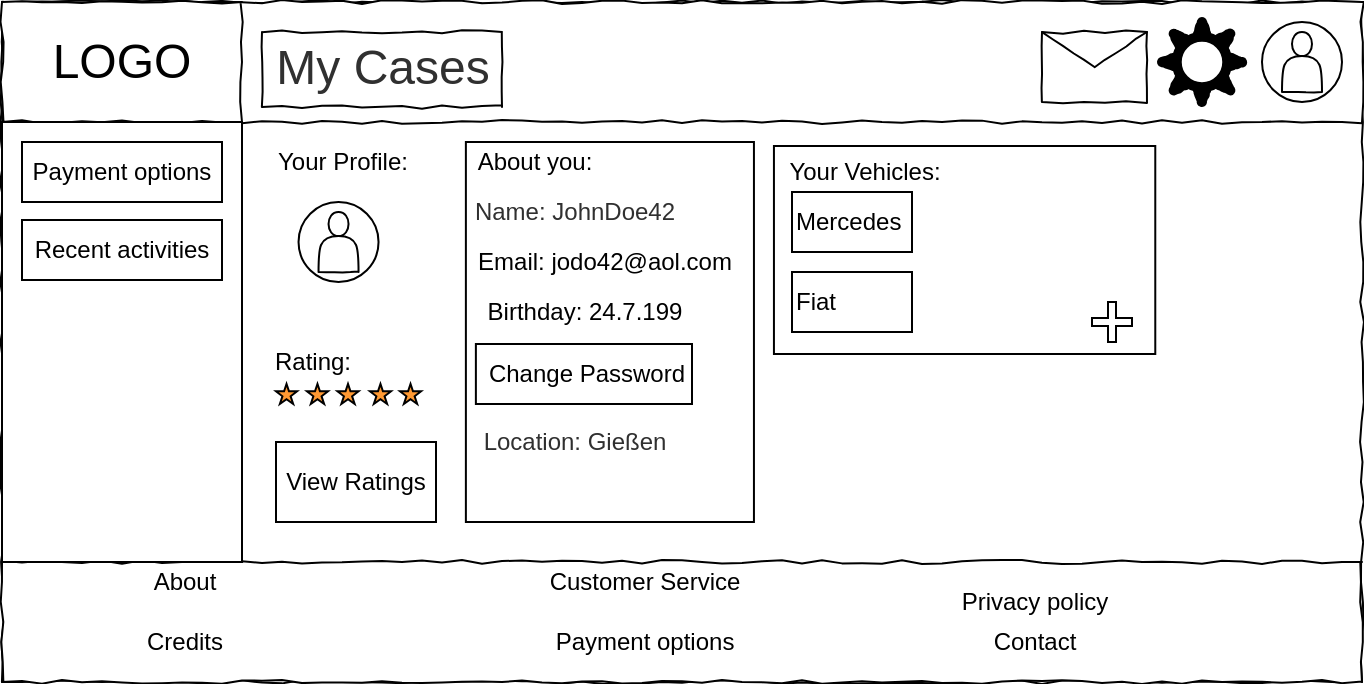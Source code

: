 <mxfile version="15.8.8" type="device"><diagram id="HVh5UPqleWFeSM7jhtmG" name="Page-1"><mxGraphModel dx="865" dy="447" grid="1" gridSize="10" guides="1" tooltips="1" connect="1" arrows="1" fold="1" page="1" pageScale="1" pageWidth="827" pageHeight="1169" math="0" shadow="0"><root><mxCell id="0"/><mxCell id="1" parent="0"/><mxCell id="I1heIzfN9LkXMSvRQ3c--2" value="" style="rounded=0;whiteSpace=wrap;html=1;comic=1;" vertex="1" parent="1"><mxGeometry x="80" y="70" width="680" height="340" as="geometry"/></mxCell><mxCell id="I1heIzfN9LkXMSvRQ3c--3" value="" style="rounded=0;whiteSpace=wrap;html=1;comic=1;" vertex="1" parent="1"><mxGeometry x="80" y="70" width="680" height="60" as="geometry"/></mxCell><mxCell id="I1heIzfN9LkXMSvRQ3c--4" value="&lt;font style=&quot;font-size: 24px&quot;&gt;LOGO&lt;/font&gt;" style="rounded=0;whiteSpace=wrap;html=1;comic=1;" vertex="1" parent="1"><mxGeometry x="80" y="70" width="120" height="60" as="geometry"/></mxCell><mxCell id="I1heIzfN9LkXMSvRQ3c--5" value="" style="ellipse;whiteSpace=wrap;html=1;aspect=fixed;comic=1;fontSize=24;" vertex="1" parent="1"><mxGeometry x="710" y="80" width="40" height="40" as="geometry"/></mxCell><mxCell id="I1heIzfN9LkXMSvRQ3c--6" value="" style="shape=actor;whiteSpace=wrap;html=1;comic=1;fontSize=24;fontColor=#FFFFFF;" vertex="1" parent="1"><mxGeometry x="720" y="85" width="20" height="30" as="geometry"/></mxCell><mxCell id="I1heIzfN9LkXMSvRQ3c--7" value="" style="shape=message;html=1;whiteSpace=wrap;html=1;outlineConnect=0;comic=1;fontSize=24;fontColor=#FFFFFF;" vertex="1" parent="1"><mxGeometry x="600" y="85" width="52.49" height="35" as="geometry"/></mxCell><mxCell id="I1heIzfN9LkXMSvRQ3c--8" value="" style="verticalLabelPosition=bottom;verticalAlign=top;html=1;shape=mxgraph.basic.sun;comic=1;fontSize=24;fontColor=#FFFFFF;strokeWidth=5;" vertex="1" parent="1"><mxGeometry x="660" y="80" width="40" height="40" as="geometry"/></mxCell><mxCell id="I1heIzfN9LkXMSvRQ3c--11" value="" style="rounded=0;whiteSpace=wrap;html=1;comic=1;fontSize=12;" vertex="1" parent="1"><mxGeometry x="80" y="350" width="680" height="60" as="geometry"/></mxCell><mxCell id="I1heIzfN9LkXMSvRQ3c--12" value="About" style="text;html=1;resizable=0;autosize=1;align=center;verticalAlign=middle;points=[];fillColor=none;strokeColor=none;rounded=0;comic=1;fontSize=12;" vertex="1" parent="1"><mxGeometry x="145.97" y="350" width="50" height="20" as="geometry"/></mxCell><mxCell id="I1heIzfN9LkXMSvRQ3c--13" value="Credits" style="text;html=1;resizable=0;autosize=1;align=center;verticalAlign=middle;points=[];fillColor=none;strokeColor=none;rounded=0;comic=1;fontSize=12;" vertex="1" parent="1"><mxGeometry x="145.97" y="380" width="50" height="20" as="geometry"/></mxCell><mxCell id="I1heIzfN9LkXMSvRQ3c--14" value="Customer Service" style="text;html=1;resizable=0;autosize=1;align=center;verticalAlign=middle;points=[];fillColor=none;strokeColor=none;rounded=0;comic=1;fontSize=12;" vertex="1" parent="1"><mxGeometry x="345.97" y="350" width="110" height="20" as="geometry"/></mxCell><mxCell id="I1heIzfN9LkXMSvRQ3c--15" value="Payment options" style="text;html=1;resizable=0;autosize=1;align=center;verticalAlign=middle;points=[];fillColor=none;strokeColor=none;rounded=0;comic=1;fontSize=12;" vertex="1" parent="1"><mxGeometry x="350.97" y="380" width="100" height="20" as="geometry"/></mxCell><mxCell id="I1heIzfN9LkXMSvRQ3c--16" value="Privacy policy" style="text;html=1;resizable=0;autosize=1;align=center;verticalAlign=middle;points=[];fillColor=none;strokeColor=none;rounded=0;comic=1;fontSize=12;" vertex="1" parent="1"><mxGeometry x="550.97" y="360" width="90" height="20" as="geometry"/></mxCell><mxCell id="I1heIzfN9LkXMSvRQ3c--17" value="Contact" style="text;html=1;resizable=0;autosize=1;align=center;verticalAlign=middle;points=[];fillColor=none;strokeColor=none;rounded=0;comic=1;fontSize=12;" vertex="1" parent="1"><mxGeometry x="565.97" y="380" width="60" height="20" as="geometry"/></mxCell><mxCell id="I1heIzfN9LkXMSvRQ3c--18" value="" style="rounded=0;whiteSpace=wrap;html=1;labelBackgroundColor=none;comic=1;fontSize=24;fontColor=#303030;strokeWidth=1;" vertex="1" parent="1"><mxGeometry x="210" y="85" width="120" height="37.5" as="geometry"/></mxCell><mxCell id="I1heIzfN9LkXMSvRQ3c--19" value="&lt;font style=&quot;font-size: 24px&quot;&gt;My Cases&lt;/font&gt;" style="text;html=1;resizable=0;autosize=1;align=center;verticalAlign=middle;points=[];fillColor=none;strokeColor=none;rounded=0;labelBackgroundColor=none;comic=1;fontSize=12;fontColor=#303030;" vertex="1" parent="1"><mxGeometry x="210" y="92.5" width="120" height="20" as="geometry"/></mxCell><mxCell id="I1heIzfN9LkXMSvRQ3c--20" value="" style="ellipse;whiteSpace=wrap;html=1;aspect=fixed;comic=1;fontSize=24;" vertex="1" parent="1"><mxGeometry x="228.27" y="170" width="40" height="40" as="geometry"/></mxCell><mxCell id="I1heIzfN9LkXMSvRQ3c--21" value="" style="shape=actor;whiteSpace=wrap;html=1;comic=1;fontSize=24;fontColor=#FFFFFF;" vertex="1" parent="1"><mxGeometry x="238.27" y="175" width="20" height="30" as="geometry"/></mxCell><mxCell id="I1heIzfN9LkXMSvRQ3c--24" value="&lt;div align=&quot;left&quot;&gt;&lt;br&gt;&lt;/div&gt;&lt;div align=&quot;left&quot;&gt;&lt;br&gt;&lt;/div&gt;&lt;div align=&quot;left&quot;&gt;&lt;br&gt;&lt;/div&gt;" style="rounded=0;whiteSpace=wrap;html=1;align=left;" vertex="1" parent="1"><mxGeometry x="465.97" y="142" width="190.67" height="104" as="geometry"/></mxCell><mxCell id="I1heIzfN9LkXMSvRQ3c--29" value="Rating:" style="text;html=1;resizable=0;autosize=1;align=center;verticalAlign=middle;points=[];fillColor=none;strokeColor=none;rounded=0;" vertex="1" parent="1"><mxGeometry x="210" y="240" width="50" height="20" as="geometry"/></mxCell><mxCell id="I1heIzfN9LkXMSvRQ3c--30" value="" style="verticalLabelPosition=bottom;verticalAlign=top;html=1;shape=mxgraph.basic.star;fillColor=#FF9933;strokeColor=#000000;" vertex="1" parent="1"><mxGeometry x="217" y="261" width="10.53" height="10" as="geometry"/></mxCell><mxCell id="I1heIzfN9LkXMSvRQ3c--31" value="" style="verticalLabelPosition=bottom;verticalAlign=top;html=1;shape=mxgraph.basic.star;fillColor=#FF9933;" vertex="1" parent="1"><mxGeometry x="279" y="261" width="10.53" height="10" as="geometry"/></mxCell><mxCell id="I1heIzfN9LkXMSvRQ3c--32" value="" style="verticalLabelPosition=bottom;verticalAlign=top;html=1;shape=mxgraph.basic.star;fillColor=#FF9933;strokeColor=#000000;" vertex="1" parent="1"><mxGeometry x="232.47" y="261" width="10.53" height="10" as="geometry"/></mxCell><mxCell id="I1heIzfN9LkXMSvRQ3c--33" value="" style="verticalLabelPosition=bottom;verticalAlign=top;html=1;shape=mxgraph.basic.star;fillColor=#FF9933;strokeColor=#000000;" vertex="1" parent="1"><mxGeometry x="247.74" y="261" width="10.53" height="10" as="geometry"/></mxCell><mxCell id="I1heIzfN9LkXMSvRQ3c--34" value="" style="verticalLabelPosition=bottom;verticalAlign=top;html=1;shape=mxgraph.basic.star;fillColor=#FF9933;strokeColor=#000000;" vertex="1" parent="1"><mxGeometry x="263.97" y="261" width="10.53" height="10" as="geometry"/></mxCell><mxCell id="I1heIzfN9LkXMSvRQ3c--36" value="Your Profile:" style="text;html=1;resizable=0;autosize=1;align=center;verticalAlign=middle;points=[];fillColor=none;strokeColor=none;rounded=0;" vertex="1" parent="1"><mxGeometry x="210" y="140" width="80" height="20" as="geometry"/></mxCell><mxCell id="I1heIzfN9LkXMSvRQ3c--37" value="View Ratings" style="rounded=0;whiteSpace=wrap;html=1;fillColor=#FFFFFF;" vertex="1" parent="1"><mxGeometry x="217" y="290" width="80" height="40" as="geometry"/></mxCell><mxCell id="I1heIzfN9LkXMSvRQ3c--39" value="" style="rounded=0;whiteSpace=wrap;html=1;fillColor=#FFFFFF;" vertex="1" parent="1"><mxGeometry x="311.94" y="140" width="144.03" height="190" as="geometry"/></mxCell><mxCell id="I1heIzfN9LkXMSvRQ3c--41" value="About you:" style="text;html=1;resizable=0;autosize=1;align=center;verticalAlign=middle;points=[];fillColor=none;strokeColor=none;rounded=0;" vertex="1" parent="1"><mxGeometry x="310.97" y="140" width="70" height="20" as="geometry"/></mxCell><mxCell id="I1heIzfN9LkXMSvRQ3c--10" value="Name: JohnDoe42" style="text;html=1;resizable=0;autosize=1;align=center;verticalAlign=middle;points=[];fillColor=none;strokeColor=none;rounded=0;labelBackgroundColor=none;comic=1;fontSize=12;fontColor=#303030;" vertex="1" parent="1"><mxGeometry x="310.97" y="165" width="110" height="20" as="geometry"/></mxCell><mxCell id="I1heIzfN9LkXMSvRQ3c--38" value="Location: Gießen" style="text;html=1;resizable=0;autosize=1;align=center;verticalAlign=middle;points=[];fillColor=none;strokeColor=none;rounded=0;labelBackgroundColor=none;comic=1;fontSize=12;fontColor=#303030;" vertex="1" parent="1"><mxGeometry x="315.97" y="280" width="100" height="20" as="geometry"/></mxCell><mxCell id="I1heIzfN9LkXMSvRQ3c--42" value="Email: jodo42@aol.com" style="text;html=1;resizable=0;autosize=1;align=center;verticalAlign=middle;points=[];fillColor=none;strokeColor=none;rounded=0;" vertex="1" parent="1"><mxGeometry x="310.97" y="190" width="140" height="20" as="geometry"/></mxCell><mxCell id="I1heIzfN9LkXMSvRQ3c--43" value="Birthday: 24.7.199" style="text;html=1;resizable=0;autosize=1;align=center;verticalAlign=middle;points=[];fillColor=none;strokeColor=none;rounded=0;" vertex="1" parent="1"><mxGeometry x="310.97" y="215" width="120" height="20" as="geometry"/></mxCell><mxCell id="I1heIzfN9LkXMSvRQ3c--45" value="" style="rounded=0;whiteSpace=wrap;html=1;fillColor=#FFFFFF;" vertex="1" parent="1"><mxGeometry x="316.94" y="241" width="108.06" height="30" as="geometry"/></mxCell><mxCell id="I1heIzfN9LkXMSvRQ3c--46" value="Change Password" style="text;html=1;resizable=0;autosize=1;align=center;verticalAlign=middle;points=[];fillColor=none;strokeColor=none;rounded=0;" vertex="1" parent="1"><mxGeometry x="316.94" y="246" width="110" height="20" as="geometry"/></mxCell><mxCell id="I1heIzfN9LkXMSvRQ3c--51" value="Your Vehicles:" style="text;html=1;resizable=0;autosize=1;align=center;verticalAlign=middle;points=[];fillColor=none;strokeColor=none;rounded=0;" vertex="1" parent="1"><mxGeometry x="465.97" y="145" width="90" height="20" as="geometry"/></mxCell><mxCell id="I1heIzfN9LkXMSvRQ3c--52" value="Mercedes" style="rounded=0;whiteSpace=wrap;html=1;fillColor=#FFFFFF;align=left;" vertex="1" parent="1"><mxGeometry x="475" y="165" width="60" height="30" as="geometry"/></mxCell><mxCell id="I1heIzfN9LkXMSvRQ3c--53" value="Fiat" style="rounded=0;whiteSpace=wrap;html=1;fillColor=#FFFFFF;align=left;" vertex="1" parent="1"><mxGeometry x="475" y="205" width="60" height="30" as="geometry"/></mxCell><mxCell id="I1heIzfN9LkXMSvRQ3c--56" value="" style="shape=cross;whiteSpace=wrap;html=1;strokeWidth=1;fillColor=#FFFFFF;" vertex="1" parent="1"><mxGeometry x="625" y="220" width="20" height="20" as="geometry"/></mxCell><mxCell id="I1heIzfN9LkXMSvRQ3c--59" value="" style="rounded=0;whiteSpace=wrap;html=1;strokeWidth=1;fillColor=#FFFFFF;" vertex="1" parent="1"><mxGeometry x="80" y="130" width="120" height="220" as="geometry"/></mxCell><mxCell id="I1heIzfN9LkXMSvRQ3c--47" value="Payment options" style="rounded=0;whiteSpace=wrap;html=1;fillColor=#FFFFFF;" vertex="1" parent="1"><mxGeometry x="90" y="140" width="100" height="30" as="geometry"/></mxCell><mxCell id="I1heIzfN9LkXMSvRQ3c--48" value="Recent activities" style="rounded=0;whiteSpace=wrap;html=1;fillColor=#FFFFFF;" vertex="1" parent="1"><mxGeometry x="90" y="179" width="100" height="30" as="geometry"/></mxCell></root></mxGraphModel></diagram></mxfile>